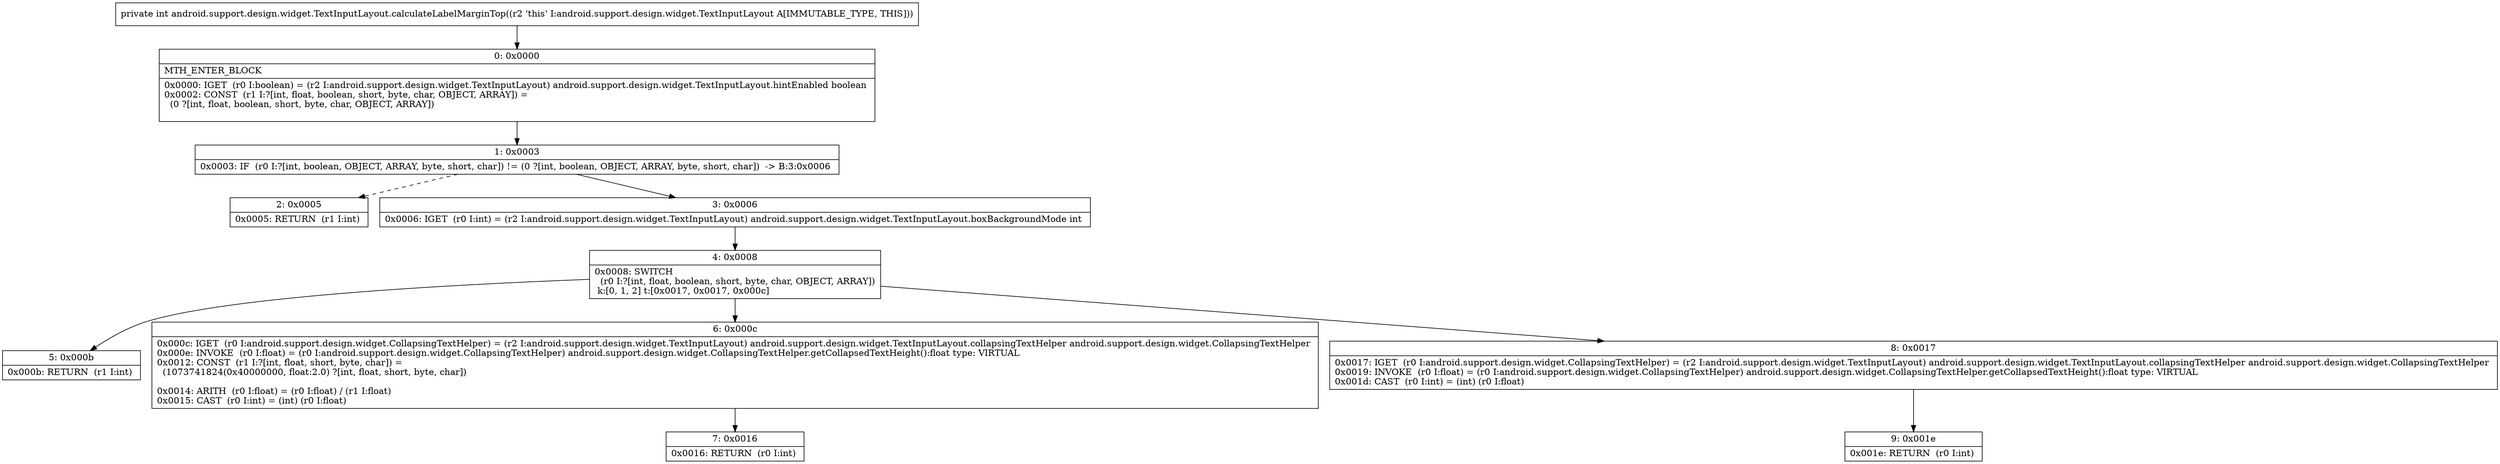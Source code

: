 digraph "CFG forandroid.support.design.widget.TextInputLayout.calculateLabelMarginTop()I" {
Node_0 [shape=record,label="{0\:\ 0x0000|MTH_ENTER_BLOCK\l|0x0000: IGET  (r0 I:boolean) = (r2 I:android.support.design.widget.TextInputLayout) android.support.design.widget.TextInputLayout.hintEnabled boolean \l0x0002: CONST  (r1 I:?[int, float, boolean, short, byte, char, OBJECT, ARRAY]) = \l  (0 ?[int, float, boolean, short, byte, char, OBJECT, ARRAY])\l \l}"];
Node_1 [shape=record,label="{1\:\ 0x0003|0x0003: IF  (r0 I:?[int, boolean, OBJECT, ARRAY, byte, short, char]) != (0 ?[int, boolean, OBJECT, ARRAY, byte, short, char])  \-\> B:3:0x0006 \l}"];
Node_2 [shape=record,label="{2\:\ 0x0005|0x0005: RETURN  (r1 I:int) \l}"];
Node_3 [shape=record,label="{3\:\ 0x0006|0x0006: IGET  (r0 I:int) = (r2 I:android.support.design.widget.TextInputLayout) android.support.design.widget.TextInputLayout.boxBackgroundMode int \l}"];
Node_4 [shape=record,label="{4\:\ 0x0008|0x0008: SWITCH  \l  (r0 I:?[int, float, boolean, short, byte, char, OBJECT, ARRAY])\l k:[0, 1, 2] t:[0x0017, 0x0017, 0x000c] \l}"];
Node_5 [shape=record,label="{5\:\ 0x000b|0x000b: RETURN  (r1 I:int) \l}"];
Node_6 [shape=record,label="{6\:\ 0x000c|0x000c: IGET  (r0 I:android.support.design.widget.CollapsingTextHelper) = (r2 I:android.support.design.widget.TextInputLayout) android.support.design.widget.TextInputLayout.collapsingTextHelper android.support.design.widget.CollapsingTextHelper \l0x000e: INVOKE  (r0 I:float) = (r0 I:android.support.design.widget.CollapsingTextHelper) android.support.design.widget.CollapsingTextHelper.getCollapsedTextHeight():float type: VIRTUAL \l0x0012: CONST  (r1 I:?[int, float, short, byte, char]) = \l  (1073741824(0x40000000, float:2.0) ?[int, float, short, byte, char])\l \l0x0014: ARITH  (r0 I:float) = (r0 I:float) \/ (r1 I:float) \l0x0015: CAST  (r0 I:int) = (int) (r0 I:float) \l}"];
Node_7 [shape=record,label="{7\:\ 0x0016|0x0016: RETURN  (r0 I:int) \l}"];
Node_8 [shape=record,label="{8\:\ 0x0017|0x0017: IGET  (r0 I:android.support.design.widget.CollapsingTextHelper) = (r2 I:android.support.design.widget.TextInputLayout) android.support.design.widget.TextInputLayout.collapsingTextHelper android.support.design.widget.CollapsingTextHelper \l0x0019: INVOKE  (r0 I:float) = (r0 I:android.support.design.widget.CollapsingTextHelper) android.support.design.widget.CollapsingTextHelper.getCollapsedTextHeight():float type: VIRTUAL \l0x001d: CAST  (r0 I:int) = (int) (r0 I:float) \l}"];
Node_9 [shape=record,label="{9\:\ 0x001e|0x001e: RETURN  (r0 I:int) \l}"];
MethodNode[shape=record,label="{private int android.support.design.widget.TextInputLayout.calculateLabelMarginTop((r2 'this' I:android.support.design.widget.TextInputLayout A[IMMUTABLE_TYPE, THIS])) }"];
MethodNode -> Node_0;
Node_0 -> Node_1;
Node_1 -> Node_2[style=dashed];
Node_1 -> Node_3;
Node_3 -> Node_4;
Node_4 -> Node_5;
Node_4 -> Node_6;
Node_4 -> Node_8;
Node_6 -> Node_7;
Node_8 -> Node_9;
}

